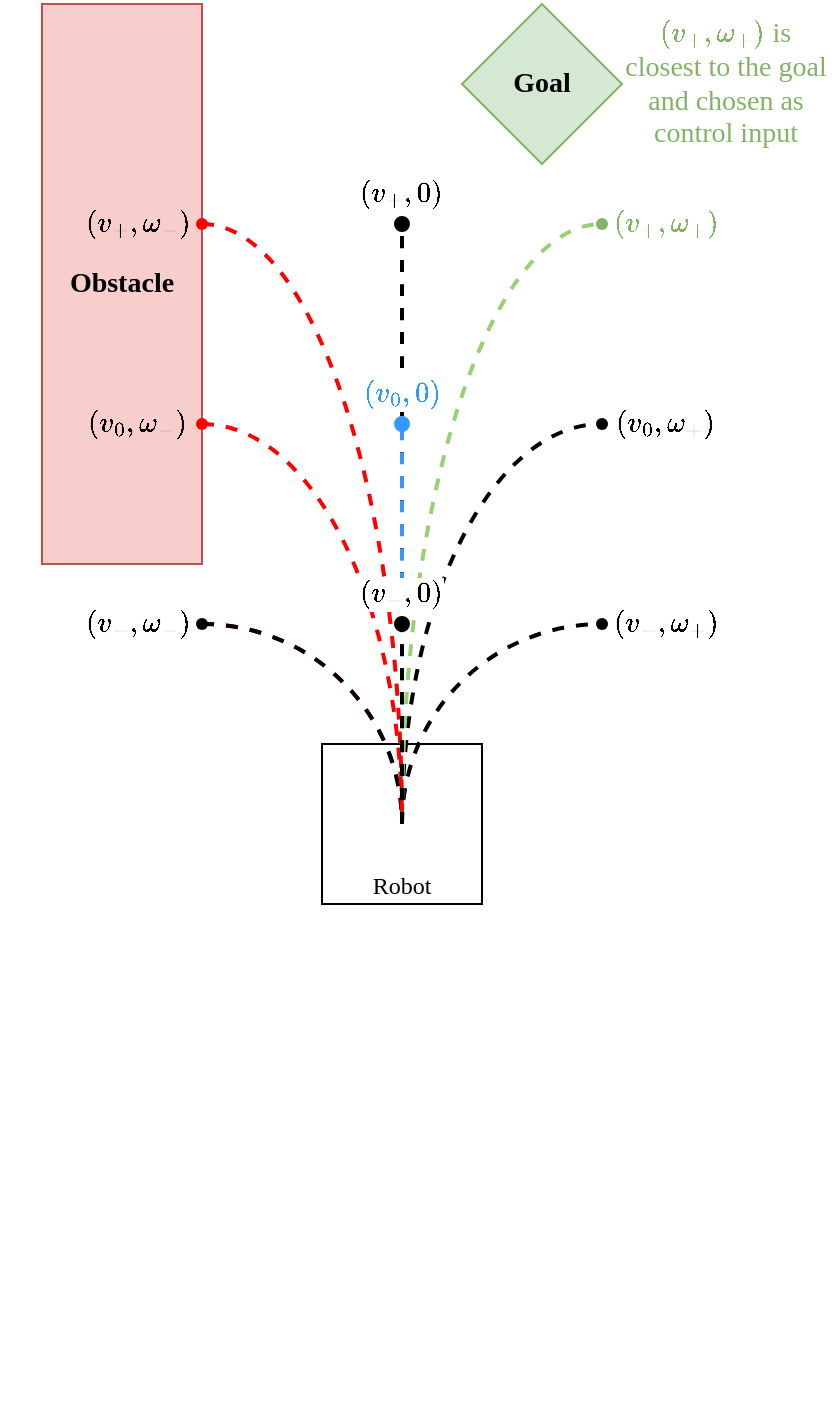 <mxfile version="19.0.3" type="device"><diagram id="SuThZ4OCqLwIQD0FkP4V" name="Page-1"><mxGraphModel dx="790" dy="488" grid="0" gridSize="10" guides="1" tooltips="1" connect="1" arrows="1" fold="1" page="1" pageScale="1" pageWidth="827" pageHeight="1169" math="1" shadow="0"><root><mxCell id="0"/><mxCell id="1" parent="0"/><mxCell id="NcH9Ds2Vrl97jxM4dNKq-22" value="" style="endArrow=oval;html=1;curved=1;strokeWidth=2;dashed=1;targetPerimeterSpacing=0;endFill=1;" parent="1" edge="1"><mxGeometry width="50" height="50" relative="1" as="geometry"><mxPoint x="410" y="610" as="sourcePoint"/><mxPoint x="410" y="310" as="targetPoint"/></mxGeometry></mxCell><mxCell id="NcH9Ds2Vrl97jxM4dNKq-1" value="Robot" style="whiteSpace=wrap;html=1;aspect=fixed;verticalAlign=bottom;fontFamily=Comptuer Modern;fontSource=http%3A%2F%2Fmirrors.ctan.org%2Ffonts%2Fcm-unicode%2Ffonts%2Fotf%2Fcmunbxo.otf;" parent="1" vertex="1"><mxGeometry x="370" y="570" width="80" height="80" as="geometry"/></mxCell><mxCell id="NcH9Ds2Vrl97jxM4dNKq-3" value="&lt;b&gt;Obstacle&lt;/b&gt;" style="rounded=0;whiteSpace=wrap;html=1;fillColor=#f8cecc;strokeColor=#b85450;fontFamily=Comptuer Modern;fontSource=http%3A%2F%2Fmirrors.ctan.org%2Ffonts%2Fcm-unicode%2Ffonts%2Fotf%2Fcmunbxo.otf;fontSize=14;" parent="1" vertex="1"><mxGeometry x="230" y="200" width="80" height="280" as="geometry"/></mxCell><mxCell id="NcH9Ds2Vrl97jxM4dNKq-4" value="&lt;b&gt;Goal&lt;/b&gt;" style="rhombus;whiteSpace=wrap;html=1;fillColor=#d5e8d4;strokeColor=#82b366;fontFamily=Comptuer Modern;fontSource=http%3A%2F%2Fmirrors.ctan.org%2Ffonts%2Fcm-unicode%2Ffonts%2Fotf%2Fcmunbxo.otf;fontSize=14;" parent="1" vertex="1"><mxGeometry x="440" y="200" width="80" height="80" as="geometry"/></mxCell><mxCell id="NcH9Ds2Vrl97jxM4dNKq-6" value="" style="verticalLabelPosition=bottom;verticalAlign=top;html=1;shape=mxgraph.basic.arc;startAngle=0;endAngle=0.25;dashed=1;perimeterSpacing=0;fillColor=#f8cecc;strokeColor=#FF0000;strokeWidth=2;" parent="1" vertex="1"><mxGeometry x="210" y="510" width="200" height="200" as="geometry"/></mxCell><mxCell id="NcH9Ds2Vrl97jxM4dNKq-7" value="" style="verticalLabelPosition=bottom;verticalAlign=top;html=1;shape=mxgraph.basic.arc;startAngle=0.75;endAngle=0.0;dashed=1;strokeWidth=2;" parent="1" vertex="1"><mxGeometry x="410" y="510" width="200" height="200" as="geometry"/></mxCell><mxCell id="NcH9Ds2Vrl97jxM4dNKq-14" value="" style="verticalLabelPosition=bottom;verticalAlign=top;html=1;shape=mxgraph.basic.arc;startAngle=0;endAngle=0.25;dashed=1;perimeterSpacing=0;fillColor=#f8cecc;strokeColor=#000000;strokeWidth=2;" parent="1" vertex="1"><mxGeometry x="210" y="510" width="200" height="200" as="geometry"/></mxCell><mxCell id="NcH9Ds2Vrl97jxM4dNKq-15" value="" style="verticalLabelPosition=bottom;verticalAlign=top;html=1;shape=mxgraph.basic.arc;startAngle=0.75;endAngle=0.0;dashed=1;strokeWidth=2;" parent="1" vertex="1"><mxGeometry x="410" y="410" width="200" height="400" as="geometry"/></mxCell><mxCell id="NcH9Ds2Vrl97jxM4dNKq-16" value="" style="verticalLabelPosition=bottom;verticalAlign=top;html=1;shape=mxgraph.basic.arc;startAngle=0;endAngle=0.25;dashed=1;perimeterSpacing=0;fillColor=#f8cecc;strokeColor=#FF0000;strokeWidth=2;" parent="1" vertex="1"><mxGeometry x="210" y="410" width="200" height="400" as="geometry"/></mxCell><mxCell id="NcH9Ds2Vrl97jxM4dNKq-17" value="" style="verticalLabelPosition=bottom;verticalAlign=top;html=1;shape=mxgraph.basic.arc;startAngle=0.75;endAngle=0.0;dashed=1;strokeWidth=2;strokeColor=#97D077;" parent="1" vertex="1"><mxGeometry x="410" y="310" width="200" height="600" as="geometry"/></mxCell><mxCell id="NcH9Ds2Vrl97jxM4dNKq-18" value="" style="verticalLabelPosition=bottom;verticalAlign=top;html=1;shape=mxgraph.basic.arc;startAngle=0;endAngle=0.25;dashed=1;perimeterSpacing=0;fillColor=#f8cecc;strokeColor=#FF0000;strokeWidth=2;" parent="1" vertex="1"><mxGeometry x="210" y="310" width="200" height="600" as="geometry"/></mxCell><mxCell id="NcH9Ds2Vrl97jxM4dNKq-20" value="" style="endArrow=oval;html=1;curved=1;strokeWidth=2;dashed=1;targetPerimeterSpacing=0;endFill=1;strokeColor=#3399FF;" parent="1" edge="1"><mxGeometry width="50" height="50" relative="1" as="geometry"><mxPoint x="410" y="610" as="sourcePoint"/><mxPoint x="410" y="410" as="targetPoint"/></mxGeometry></mxCell><mxCell id="NcH9Ds2Vrl97jxM4dNKq-19" value="" style="endArrow=oval;html=1;curved=1;strokeWidth=2;dashed=1;targetPerimeterSpacing=0;endFill=1;" parent="1" edge="1"><mxGeometry width="50" height="50" relative="1" as="geometry"><mxPoint x="410" y="610" as="sourcePoint"/><mxPoint x="410" y="510" as="targetPoint"/></mxGeometry></mxCell><mxCell id="dPLBl2SlT2Hz9AVZhNBo-1" value="\((v_0, 0)\)" style="text;html=1;strokeColor=none;fillColor=none;align=center;verticalAlign=middle;whiteSpace=wrap;rounded=0;fontFamily=Comptuer Modern;fontSource=http%3A%2F%2Fmirrors.ctan.org%2Ffonts%2Fcm-unicode%2Ffonts%2Fotf%2Fcmunbxo.otf;fontSize=14;fontColor=#3399FF;labelBackgroundColor=default;" vertex="1" parent="1"><mxGeometry x="380" y="380" width="60" height="30" as="geometry"/></mxCell><mxCell id="dPLBl2SlT2Hz9AVZhNBo-2" value="\((v_0, \omega_-)\)" style="text;html=1;strokeColor=none;fillColor=none;align=center;verticalAlign=middle;whiteSpace=wrap;rounded=0;fontFamily=Comptuer Modern;fontSource=http%3A%2F%2Fmirrors.ctan.org%2Ffonts%2Fcm-unicode%2Ffonts%2Fotf%2Fcmunbxo.otf;fontSize=14;labelBackgroundColor=none;" vertex="1" parent="1"><mxGeometry x="248" y="395" width="60" height="30" as="geometry"/></mxCell><mxCell id="dPLBl2SlT2Hz9AVZhNBo-3" value="\((v_0, \omega_+)\)" style="text;html=1;strokeColor=none;fillColor=none;align=center;verticalAlign=middle;whiteSpace=wrap;rounded=0;fontFamily=Comptuer Modern;fontSource=http%3A%2F%2Fmirrors.ctan.org%2Ffonts%2Fcm-unicode%2Ffonts%2Fotf%2Fcmunbxo.otf;fontSize=14;labelBackgroundColor=default;" vertex="1" parent="1"><mxGeometry x="512" y="395" width="60" height="30" as="geometry"/></mxCell><mxCell id="dPLBl2SlT2Hz9AVZhNBo-4" value="\((v_-, 0)\)" style="text;html=1;strokeColor=none;fillColor=none;align=center;verticalAlign=middle;whiteSpace=wrap;rounded=0;fontFamily=Comptuer Modern;fontSource=http%3A%2F%2Fmirrors.ctan.org%2Ffonts%2Fcm-unicode%2Ffonts%2Fotf%2Fcmunbxo.otf;fontSize=14;labelBackgroundColor=default;" vertex="1" parent="1"><mxGeometry x="380" y="480" width="60" height="30" as="geometry"/></mxCell><mxCell id="dPLBl2SlT2Hz9AVZhNBo-5" value="\((v_-, \omega_-)\)" style="text;html=1;strokeColor=none;fillColor=none;align=center;verticalAlign=middle;whiteSpace=wrap;rounded=0;fontFamily=Comptuer Modern;fontSource=http%3A%2F%2Fmirrors.ctan.org%2Ffonts%2Fcm-unicode%2Ffonts%2Fotf%2Fcmunbxo.otf;fontSize=14;labelBackgroundColor=default;" vertex="1" parent="1"><mxGeometry x="248" y="495" width="60" height="30" as="geometry"/></mxCell><mxCell id="dPLBl2SlT2Hz9AVZhNBo-6" value="\((v_-, \omega_+)\)" style="text;html=1;strokeColor=none;fillColor=none;align=center;verticalAlign=middle;whiteSpace=wrap;rounded=0;fontFamily=Comptuer Modern;fontSource=http%3A%2F%2Fmirrors.ctan.org%2Ffonts%2Fcm-unicode%2Ffonts%2Fotf%2Fcmunbxo.otf;fontSize=14;labelBackgroundColor=default;" vertex="1" parent="1"><mxGeometry x="512" y="495" width="60" height="30" as="geometry"/></mxCell><mxCell id="dPLBl2SlT2Hz9AVZhNBo-7" value="\((v_+, 0)\)" style="text;html=1;strokeColor=none;fillColor=none;align=center;verticalAlign=middle;whiteSpace=wrap;rounded=0;fontFamily=Comptuer Modern;fontSource=http%3A%2F%2Fmirrors.ctan.org%2Ffonts%2Fcm-unicode%2Ffonts%2Fotf%2Fcmunbxo.otf;fontSize=14;labelBackgroundColor=default;" vertex="1" parent="1"><mxGeometry x="380" y="280" width="60" height="30" as="geometry"/></mxCell><mxCell id="dPLBl2SlT2Hz9AVZhNBo-8" value="\((v_+, \omega_-)\)" style="text;html=1;strokeColor=none;fillColor=none;align=center;verticalAlign=middle;whiteSpace=wrap;rounded=0;fontFamily=Comptuer Modern;fontSource=http%3A%2F%2Fmirrors.ctan.org%2Ffonts%2Fcm-unicode%2Ffonts%2Fotf%2Fcmunbxo.otf;fontSize=14;labelBackgroundColor=none;" vertex="1" parent="1"><mxGeometry x="248" y="295" width="60" height="30" as="geometry"/></mxCell><mxCell id="dPLBl2SlT2Hz9AVZhNBo-9" value="\((v_+, \omega_+)\)" style="text;html=1;strokeColor=none;fillColor=none;align=center;verticalAlign=middle;whiteSpace=wrap;rounded=0;fontFamily=Comptuer Modern;fontSource=http%3A%2F%2Fmirrors.ctan.org%2Ffonts%2Fcm-unicode%2Ffonts%2Fotf%2Fcmunbxo.otf;fontSize=14;labelBackgroundColor=default;fontColor=#82B366;" vertex="1" parent="1"><mxGeometry x="512" y="295" width="60" height="30" as="geometry"/></mxCell><mxCell id="dPLBl2SlT2Hz9AVZhNBo-10" value="" style="shape=waypoint;sketch=0;fillStyle=solid;size=6;pointerEvents=1;points=[];fillColor=none;resizable=0;rotatable=0;perimeter=centerPerimeter;snapToPoint=1;labelBackgroundColor=default;fontFamily=Comptuer Modern;fontSource=http%3A%2F%2Fmirrors.ctan.org%2Ffonts%2Fcm-unicode%2Ffonts%2Fotf%2Fcmunbxo.otf;fontSize=14;fontColor=#3399FF;" vertex="1" parent="1"><mxGeometry x="290" y="490" width="40" height="40" as="geometry"/></mxCell><mxCell id="dPLBl2SlT2Hz9AVZhNBo-11" value="" style="shape=waypoint;sketch=0;fillStyle=solid;size=6;pointerEvents=1;points=[];fillColor=none;resizable=0;rotatable=0;perimeter=centerPerimeter;snapToPoint=1;labelBackgroundColor=default;fontFamily=Comptuer Modern;fontSource=http%3A%2F%2Fmirrors.ctan.org%2Ffonts%2Fcm-unicode%2Ffonts%2Fotf%2Fcmunbxo.otf;fontSize=14;fontColor=#3399FF;" vertex="1" parent="1"><mxGeometry x="490" y="490" width="40" height="40" as="geometry"/></mxCell><mxCell id="dPLBl2SlT2Hz9AVZhNBo-12" value="" style="shape=waypoint;sketch=0;fillStyle=solid;size=6;pointerEvents=1;points=[];fillColor=none;resizable=0;rotatable=0;perimeter=centerPerimeter;snapToPoint=1;labelBackgroundColor=default;fontFamily=Comptuer Modern;fontSource=http%3A%2F%2Fmirrors.ctan.org%2Ffonts%2Fcm-unicode%2Ffonts%2Fotf%2Fcmunbxo.otf;fontSize=14;fontColor=#3399FF;" vertex="1" parent="1"><mxGeometry x="490" y="390" width="40" height="40" as="geometry"/></mxCell><mxCell id="dPLBl2SlT2Hz9AVZhNBo-13" value="" style="shape=waypoint;sketch=0;fillStyle=solid;size=6;pointerEvents=1;points=[];fillColor=#d5e8d4;resizable=0;rotatable=0;perimeter=centerPerimeter;snapToPoint=1;labelBackgroundColor=default;fontFamily=Comptuer Modern;fontSource=http%3A%2F%2Fmirrors.ctan.org%2Ffonts%2Fcm-unicode%2Ffonts%2Fotf%2Fcmunbxo.otf;fontSize=14;strokeColor=#82B366;" vertex="1" parent="1"><mxGeometry x="490" y="290" width="40" height="40" as="geometry"/></mxCell><mxCell id="dPLBl2SlT2Hz9AVZhNBo-14" value="" style="shape=waypoint;sketch=0;fillStyle=solid;size=6;pointerEvents=1;points=[];fillColor=none;resizable=0;rotatable=0;perimeter=centerPerimeter;snapToPoint=1;labelBackgroundColor=none;fontFamily=Comptuer Modern;fontSource=http%3A%2F%2Fmirrors.ctan.org%2Ffonts%2Fcm-unicode%2Ffonts%2Fotf%2Fcmunbxo.otf;fontSize=14;fontColor=#FF0000;strokeColor=#FF0000;" vertex="1" parent="1"><mxGeometry x="290" y="390" width="40" height="40" as="geometry"/></mxCell><mxCell id="dPLBl2SlT2Hz9AVZhNBo-15" value="" style="shape=waypoint;sketch=0;fillStyle=solid;size=6;pointerEvents=1;points=[];fillColor=none;resizable=0;rotatable=0;perimeter=centerPerimeter;snapToPoint=1;labelBackgroundColor=none;fontFamily=Comptuer Modern;fontSource=http%3A%2F%2Fmirrors.ctan.org%2Ffonts%2Fcm-unicode%2Ffonts%2Fotf%2Fcmunbxo.otf;fontSize=14;fontColor=#FF0000;strokeColor=#FF0000;" vertex="1" parent="1"><mxGeometry x="290" y="290" width="40" height="40" as="geometry"/></mxCell><mxCell id="dPLBl2SlT2Hz9AVZhNBo-16" value="\((v_+, \omega_+)\) is closest to the goal and chosen as control input" style="text;html=1;strokeColor=none;fillColor=none;align=center;verticalAlign=middle;whiteSpace=wrap;rounded=0;labelBackgroundColor=none;fontFamily=Comptuer Modern;fontSource=http%3A%2F%2Fmirrors.ctan.org%2Ffonts%2Fcm-unicode%2Ffonts%2Fotf%2Fcmunbxo.otf;fontSize=14;fontColor=#82B366;" vertex="1" parent="1"><mxGeometry x="520" y="225" width="104" height="30" as="geometry"/></mxCell></root></mxGraphModel></diagram></mxfile>